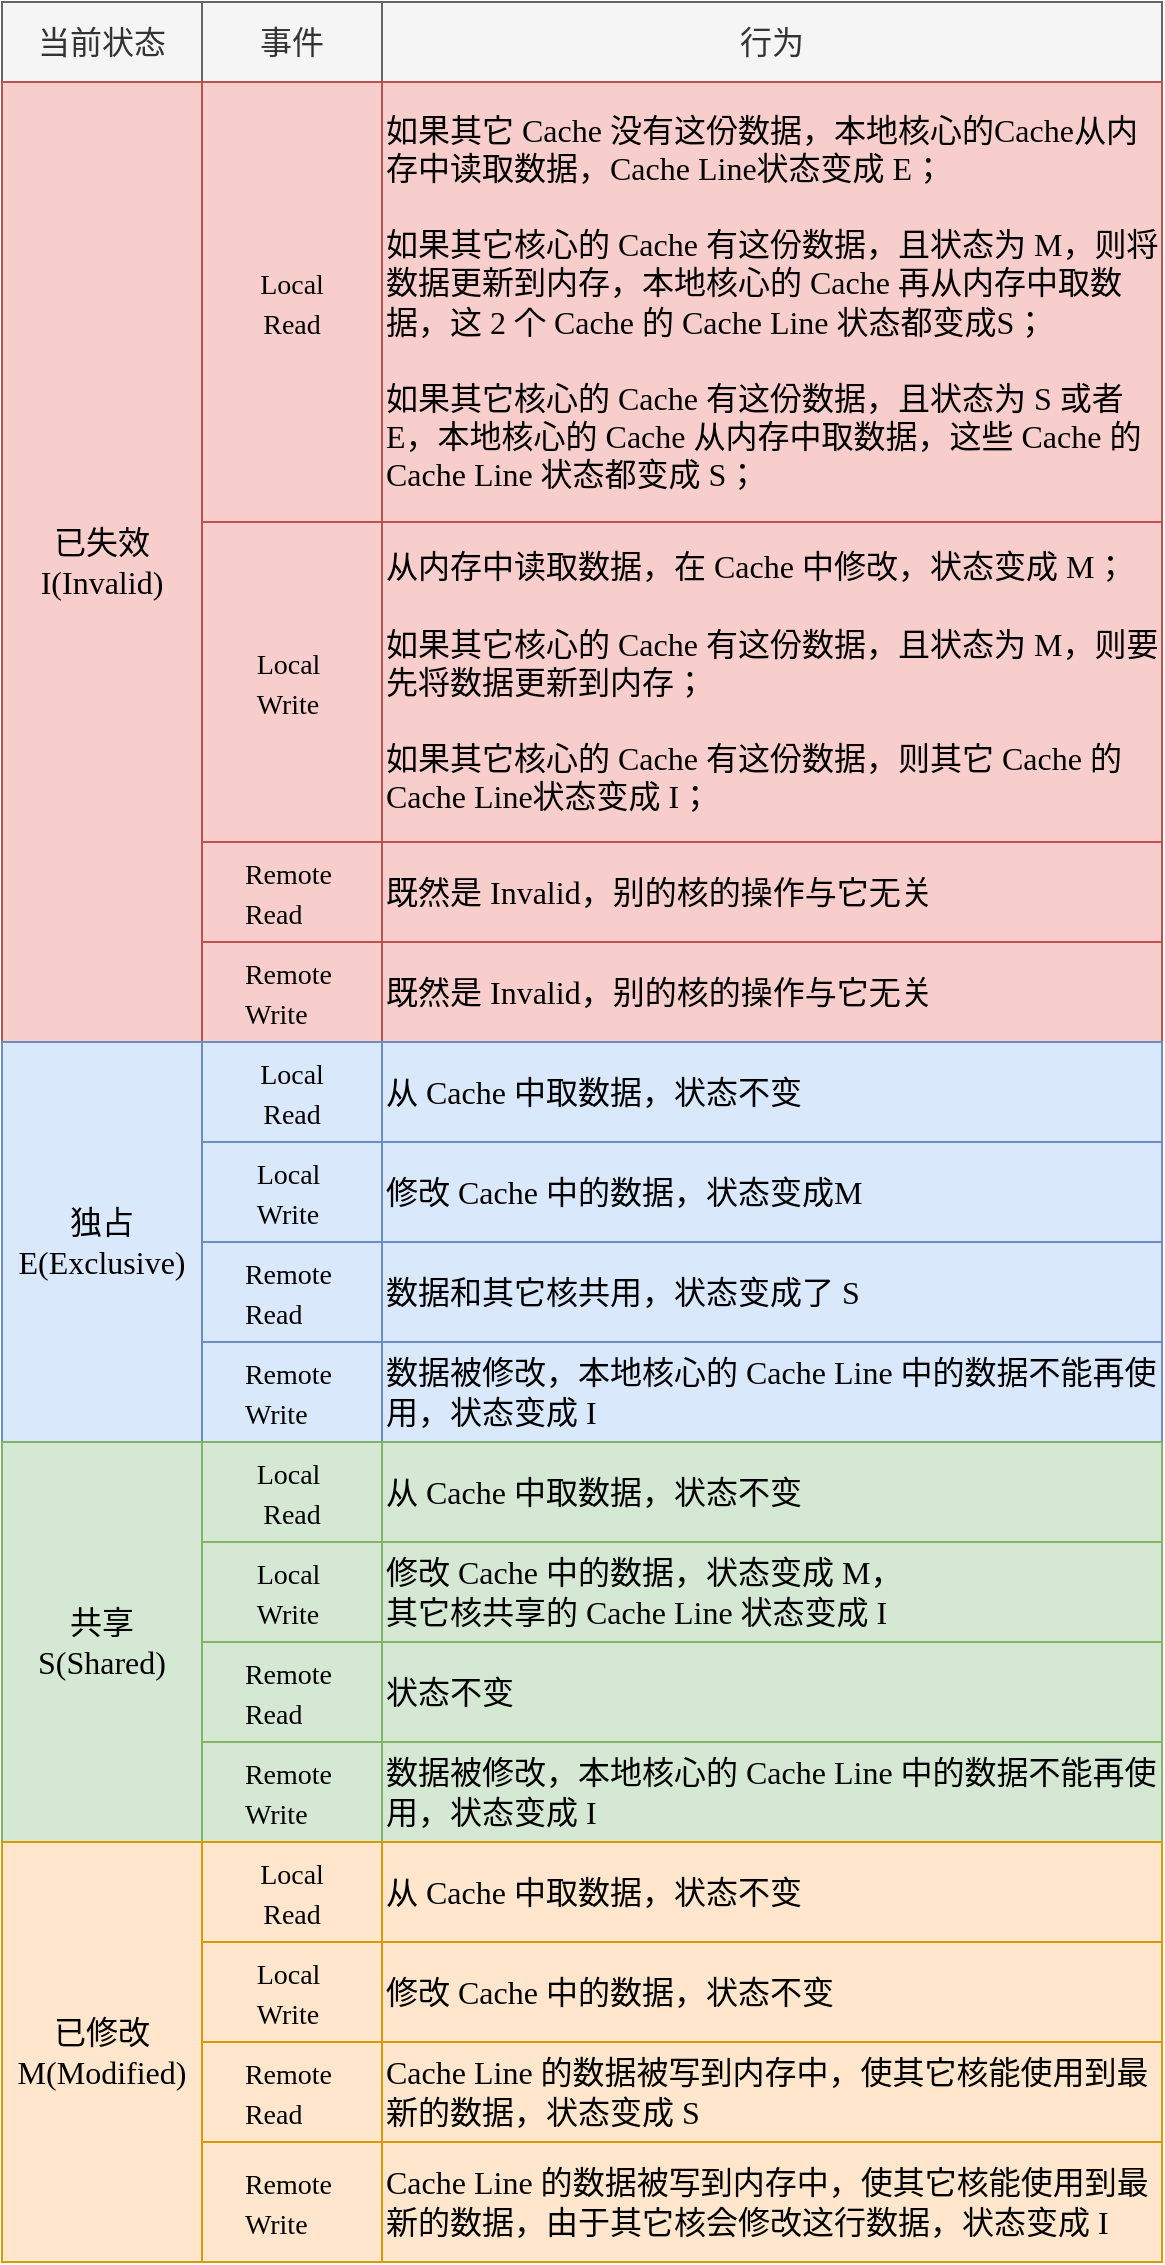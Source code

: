 <mxfile version="13.8.1" type="github">
  <diagram id="H_X2Ao0RTOzGFtQJGk72" name="Page-1">
    <mxGraphModel dx="1422" dy="762" grid="1" gridSize="10" guides="1" tooltips="1" connect="1" arrows="1" fold="1" page="1" pageScale="1" pageWidth="827" pageHeight="1169" math="0" shadow="0">
      <root>
        <mxCell id="0" />
        <mxCell id="1" parent="0" />
        <mxCell id="tkkjbWvbHhPlk-BtSmLQ-1" value="当前状态" style="rounded=0;whiteSpace=wrap;html=1;fontSize=16;fontFamily=Comic Sans MS;fillColor=#f5f5f5;strokeColor=#666666;fontColor=#333333;" vertex="1" parent="1">
          <mxGeometry x="90" y="80" width="100" height="40" as="geometry" />
        </mxCell>
        <mxCell id="tkkjbWvbHhPlk-BtSmLQ-2" value="事件" style="rounded=0;whiteSpace=wrap;html=1;fontSize=16;fontFamily=Comic Sans MS;fillColor=#f5f5f5;strokeColor=#666666;fontColor=#333333;" vertex="1" parent="1">
          <mxGeometry x="190" y="80" width="90" height="40" as="geometry" />
        </mxCell>
        <mxCell id="tkkjbWvbHhPlk-BtSmLQ-3" value="行为" style="rounded=0;whiteSpace=wrap;html=1;fontSize=16;fontFamily=Comic Sans MS;fillColor=#f5f5f5;strokeColor=#666666;fontColor=#333333;" vertex="1" parent="1">
          <mxGeometry x="280" y="80" width="390" height="40" as="geometry" />
        </mxCell>
        <mxCell id="tkkjbWvbHhPlk-BtSmLQ-5" value="&lt;span style=&quot;font-size: 14px ; text-align: left&quot;&gt;Local &lt;br&gt;Read&lt;/span&gt;" style="rounded=0;whiteSpace=wrap;html=1;fontSize=16;fontFamily=Comic Sans MS;fillColor=#f8cecc;strokeColor=#b85450;" vertex="1" parent="1">
          <mxGeometry x="190" y="120" width="90" height="220" as="geometry" />
        </mxCell>
        <mxCell id="tkkjbWvbHhPlk-BtSmLQ-7" value="&lt;div&gt;如果其它 Cache 没有这份数据，本地核心的Cache从内存中读取数据，Cache Line状态变成 E；&lt;/div&gt;&lt;div&gt;&lt;br&gt;&lt;/div&gt;&lt;div&gt;如果其它核心的 Cache 有这份数据，且状态为 M，则将数据更新到内存，本地核心的 Cache 再从内存中取数据，这 2 个 Cache 的 Cache Line 状态都变成S；&amp;nbsp;&lt;/div&gt;&lt;div&gt;&lt;br&gt;&lt;/div&gt;&lt;div&gt;如果其它核心的 Cache 有这份数据，且状态为 S 或者E，本地核心的 Cache 从内存中取数据，这些 Cache 的 Cache Line 状态都变成 S；&lt;/div&gt;" style="rounded=0;whiteSpace=wrap;html=1;fillColor=#f8cecc;fontSize=16;align=left;fontFamily=Comic Sans MS;strokeColor=#b85450;" vertex="1" parent="1">
          <mxGeometry x="280" y="120" width="390" height="220" as="geometry" />
        </mxCell>
        <mxCell id="tkkjbWvbHhPlk-BtSmLQ-8" value="&lt;div&gt;从内存中读取数据，在 Cache 中修改，状态变成 M；&lt;/div&gt;&lt;div&gt;&lt;br&gt;&lt;/div&gt;&lt;div&gt;如果其它核心的 Cache 有这份数据，且状态为 M，则要先将数据更新到内存；&lt;/div&gt;&lt;div&gt;&lt;br&gt;&lt;/div&gt;&lt;div&gt;如果其它核心的 Cache 有这份数据，则其它 Cache 的Cache Line状态变成 I；&lt;/div&gt;" style="rounded=0;whiteSpace=wrap;html=1;fillColor=#f8cecc;fontSize=16;align=left;fontFamily=Comic Sans MS;strokeColor=#b85450;" vertex="1" parent="1">
          <mxGeometry x="280" y="340" width="390" height="160" as="geometry" />
        </mxCell>
        <mxCell id="tkkjbWvbHhPlk-BtSmLQ-9" value="&lt;div style=&quot;text-align: left&quot;&gt;&lt;span style=&quot;font-size: 14px&quot;&gt;Local&amp;nbsp;&lt;/span&gt;&lt;/div&gt;&lt;div style=&quot;text-align: left&quot;&gt;&lt;span style=&quot;font-size: 14px&quot;&gt;Write&lt;/span&gt;&lt;/div&gt;" style="rounded=0;whiteSpace=wrap;html=1;fontSize=16;fontFamily=Comic Sans MS;fillColor=#f8cecc;strokeColor=#b85450;" vertex="1" parent="1">
          <mxGeometry x="190" y="340" width="90" height="160" as="geometry" />
        </mxCell>
        <mxCell id="tkkjbWvbHhPlk-BtSmLQ-10" value="既然是 Invalid，别的核的操作与它无关" style="rounded=0;whiteSpace=wrap;html=1;fillColor=#f8cecc;fontSize=16;align=left;fontFamily=Comic Sans MS;strokeColor=#b85450;" vertex="1" parent="1">
          <mxGeometry x="280" y="500" width="390" height="50" as="geometry" />
        </mxCell>
        <mxCell id="tkkjbWvbHhPlk-BtSmLQ-11" value="&lt;div style=&quot;text-align: left&quot;&gt;&lt;span style=&quot;font-size: 14px&quot;&gt;Remote&amp;nbsp;&lt;/span&gt;&lt;/div&gt;&lt;div style=&quot;text-align: left&quot;&gt;&lt;span style=&quot;font-size: 14px&quot;&gt;Read&lt;/span&gt;&lt;br&gt;&lt;/div&gt;" style="rounded=0;whiteSpace=wrap;html=1;fontSize=16;fontFamily=Comic Sans MS;fillColor=#f8cecc;strokeColor=#b85450;" vertex="1" parent="1">
          <mxGeometry x="190" y="500" width="90" height="50" as="geometry" />
        </mxCell>
        <mxCell id="tkkjbWvbHhPlk-BtSmLQ-13" value="既然是 Invalid，别的核的操作与它无关" style="rounded=0;whiteSpace=wrap;html=1;fillColor=#f8cecc;fontSize=16;align=left;fontFamily=Comic Sans MS;strokeColor=#b85450;" vertex="1" parent="1">
          <mxGeometry x="280" y="550" width="390" height="50" as="geometry" />
        </mxCell>
        <mxCell id="tkkjbWvbHhPlk-BtSmLQ-14" value="&lt;div style=&quot;text-align: left&quot;&gt;&lt;span style=&quot;font-size: 14px&quot;&gt;Remote&amp;nbsp;&lt;/span&gt;&lt;/div&gt;&lt;div style=&quot;text-align: left&quot;&gt;&lt;span style=&quot;font-size: 14px&quot;&gt;Write&lt;/span&gt;&lt;/div&gt;" style="rounded=0;whiteSpace=wrap;html=1;fontSize=16;fontFamily=Comic Sans MS;fillColor=#f8cecc;strokeColor=#b85450;" vertex="1" parent="1">
          <mxGeometry x="190" y="550" width="90" height="50" as="geometry" />
        </mxCell>
        <mxCell id="tkkjbWvbHhPlk-BtSmLQ-15" value="已失效&lt;br&gt;I(Invalid)" style="rounded=0;whiteSpace=wrap;html=1;fontSize=16;fontFamily=Comic Sans MS;fillColor=#f8cecc;strokeColor=#b85450;" vertex="1" parent="1">
          <mxGeometry x="90" y="120" width="100" height="480" as="geometry" />
        </mxCell>
        <mxCell id="tkkjbWvbHhPlk-BtSmLQ-20" value="数据和其它核共用，状态变成了 S" style="rounded=0;whiteSpace=wrap;html=1;fillColor=#dae8fc;fontSize=16;align=left;fontFamily=Comic Sans MS;strokeColor=#6c8ebf;" vertex="1" parent="1">
          <mxGeometry x="280" y="700" width="390" height="50" as="geometry" />
        </mxCell>
        <mxCell id="tkkjbWvbHhPlk-BtSmLQ-21" value="&lt;div style=&quot;text-align: left&quot;&gt;&lt;span style=&quot;font-size: 14px&quot;&gt;Remote&amp;nbsp;&lt;/span&gt;&lt;/div&gt;&lt;div style=&quot;text-align: left&quot;&gt;&lt;span style=&quot;font-size: 14px&quot;&gt;Read&lt;/span&gt;&lt;br&gt;&lt;/div&gt;" style="rounded=0;whiteSpace=wrap;html=1;fontSize=16;fontFamily=Comic Sans MS;fillColor=#dae8fc;strokeColor=#6c8ebf;" vertex="1" parent="1">
          <mxGeometry x="190" y="700" width="90" height="50" as="geometry" />
        </mxCell>
        <mxCell id="tkkjbWvbHhPlk-BtSmLQ-22" value="数据被修改，本地核心的 Cache Line 中的数据不能再使用，状态变成 I" style="rounded=0;whiteSpace=wrap;html=1;fillColor=#dae8fc;fontSize=16;align=left;fontFamily=Comic Sans MS;strokeColor=#6c8ebf;" vertex="1" parent="1">
          <mxGeometry x="280" y="750" width="390" height="50" as="geometry" />
        </mxCell>
        <mxCell id="tkkjbWvbHhPlk-BtSmLQ-23" value="&lt;div style=&quot;text-align: left&quot;&gt;&lt;span style=&quot;font-size: 14px&quot;&gt;Remote&amp;nbsp;&lt;/span&gt;&lt;/div&gt;&lt;div style=&quot;text-align: left&quot;&gt;&lt;span style=&quot;font-size: 14px&quot;&gt;Write&lt;/span&gt;&lt;/div&gt;" style="rounded=0;whiteSpace=wrap;html=1;fontSize=16;fontFamily=Comic Sans MS;fillColor=#dae8fc;strokeColor=#6c8ebf;" vertex="1" parent="1">
          <mxGeometry x="190" y="750" width="90" height="50" as="geometry" />
        </mxCell>
        <mxCell id="tkkjbWvbHhPlk-BtSmLQ-24" value="独占&lt;br&gt;E(Exclusive)" style="rounded=0;whiteSpace=wrap;html=1;fontSize=16;fontFamily=Comic Sans MS;fillColor=#dae8fc;strokeColor=#6c8ebf;" vertex="1" parent="1">
          <mxGeometry x="90" y="600" width="100" height="200" as="geometry" />
        </mxCell>
        <mxCell id="tkkjbWvbHhPlk-BtSmLQ-25" value="" style="group;fontFamily=Comic Sans MS;fillColor=#dae8fc;strokeColor=#6c8ebf;" vertex="1" connectable="0" parent="1">
          <mxGeometry x="190" y="600" width="480" height="50" as="geometry" />
        </mxCell>
        <mxCell id="tkkjbWvbHhPlk-BtSmLQ-16" value="&lt;span style=&quot;font-size: 14px ; text-align: left&quot;&gt;Local &lt;br&gt;Read&lt;/span&gt;" style="rounded=0;whiteSpace=wrap;html=1;fontSize=16;fontFamily=Comic Sans MS;fillColor=#dae8fc;strokeColor=#6c8ebf;" vertex="1" parent="tkkjbWvbHhPlk-BtSmLQ-25">
          <mxGeometry width="90" height="50" as="geometry" />
        </mxCell>
        <mxCell id="tkkjbWvbHhPlk-BtSmLQ-17" value="从 Cache 中取数据，状态不变" style="rounded=0;whiteSpace=wrap;html=1;fillColor=#dae8fc;fontSize=16;align=left;fontFamily=Comic Sans MS;strokeColor=#6c8ebf;" vertex="1" parent="tkkjbWvbHhPlk-BtSmLQ-25">
          <mxGeometry x="90" width="390" height="50" as="geometry" />
        </mxCell>
        <mxCell id="tkkjbWvbHhPlk-BtSmLQ-26" value="" style="group;fontFamily=Comic Sans MS;fillColor=#dae8fc;strokeColor=#6c8ebf;" vertex="1" connectable="0" parent="1">
          <mxGeometry x="190" y="650" width="480" height="50" as="geometry" />
        </mxCell>
        <mxCell id="tkkjbWvbHhPlk-BtSmLQ-18" value="修改 Cache 中的数据，状态变成M" style="rounded=0;whiteSpace=wrap;html=1;fillColor=#dae8fc;fontSize=16;align=left;fontFamily=Comic Sans MS;strokeColor=#6c8ebf;" vertex="1" parent="tkkjbWvbHhPlk-BtSmLQ-26">
          <mxGeometry x="90" width="390" height="50" as="geometry" />
        </mxCell>
        <mxCell id="tkkjbWvbHhPlk-BtSmLQ-19" value="&lt;div style=&quot;text-align: left&quot;&gt;&lt;span style=&quot;font-size: 14px&quot;&gt;Local&amp;nbsp;&lt;/span&gt;&lt;/div&gt;&lt;div style=&quot;text-align: left&quot;&gt;&lt;span style=&quot;font-size: 14px&quot;&gt;Write&lt;/span&gt;&lt;/div&gt;" style="rounded=0;whiteSpace=wrap;html=1;fontSize=16;fontFamily=Comic Sans MS;fillColor=#dae8fc;strokeColor=#6c8ebf;" vertex="1" parent="tkkjbWvbHhPlk-BtSmLQ-26">
          <mxGeometry width="90" height="50" as="geometry" />
        </mxCell>
        <mxCell id="tkkjbWvbHhPlk-BtSmLQ-27" value="状态不变" style="rounded=0;whiteSpace=wrap;html=1;fillColor=#d5e8d4;fontSize=16;align=left;fontFamily=Comic Sans MS;strokeColor=#82b366;" vertex="1" parent="1">
          <mxGeometry x="280" y="900" width="390" height="50" as="geometry" />
        </mxCell>
        <mxCell id="tkkjbWvbHhPlk-BtSmLQ-28" value="&lt;div style=&quot;text-align: left&quot;&gt;&lt;span style=&quot;font-size: 14px&quot;&gt;Remote&amp;nbsp;&lt;/span&gt;&lt;/div&gt;&lt;div style=&quot;text-align: left&quot;&gt;&lt;span style=&quot;font-size: 14px&quot;&gt;Read&lt;/span&gt;&lt;br&gt;&lt;/div&gt;" style="rounded=0;whiteSpace=wrap;html=1;fontSize=16;fontFamily=Comic Sans MS;fillColor=#d5e8d4;strokeColor=#82b366;" vertex="1" parent="1">
          <mxGeometry x="190" y="900" width="90" height="50" as="geometry" />
        </mxCell>
        <mxCell id="tkkjbWvbHhPlk-BtSmLQ-29" value="数据被修改，本地核心的 Cache Line 中的数据不能再使用，状态变成 I" style="rounded=0;whiteSpace=wrap;html=1;fillColor=#d5e8d4;fontSize=16;align=left;fontFamily=Comic Sans MS;strokeColor=#82b366;" vertex="1" parent="1">
          <mxGeometry x="280" y="950" width="390" height="50" as="geometry" />
        </mxCell>
        <mxCell id="tkkjbWvbHhPlk-BtSmLQ-30" value="&lt;div style=&quot;text-align: left&quot;&gt;&lt;span style=&quot;font-size: 14px&quot;&gt;Remote&amp;nbsp;&lt;/span&gt;&lt;/div&gt;&lt;div style=&quot;text-align: left&quot;&gt;&lt;span style=&quot;font-size: 14px&quot;&gt;Write&lt;/span&gt;&lt;/div&gt;" style="rounded=0;whiteSpace=wrap;html=1;fontSize=16;fontFamily=Comic Sans MS;fillColor=#d5e8d4;strokeColor=#82b366;" vertex="1" parent="1">
          <mxGeometry x="190" y="950" width="90" height="50" as="geometry" />
        </mxCell>
        <mxCell id="tkkjbWvbHhPlk-BtSmLQ-31" value="共享&lt;br&gt;S(Shared)" style="rounded=0;whiteSpace=wrap;html=1;fontSize=16;fontFamily=Comic Sans MS;fillColor=#d5e8d4;strokeColor=#82b366;" vertex="1" parent="1">
          <mxGeometry x="90" y="800" width="100" height="200" as="geometry" />
        </mxCell>
        <mxCell id="tkkjbWvbHhPlk-BtSmLQ-32" value="" style="group;fontFamily=Comic Sans MS;fillColor=#d5e8d4;strokeColor=#82b366;" vertex="1" connectable="0" parent="1">
          <mxGeometry x="190" y="800" width="480" height="50" as="geometry" />
        </mxCell>
        <mxCell id="tkkjbWvbHhPlk-BtSmLQ-33" value="&lt;span style=&quot;font-size: 14px ; text-align: left&quot;&gt;Local&amp;nbsp;&lt;/span&gt;&lt;br style=&quot;font-size: 14px ; text-align: left&quot;&gt;&lt;span style=&quot;font-size: 14px ; text-align: left&quot;&gt;Read&lt;/span&gt;" style="rounded=0;whiteSpace=wrap;html=1;fontSize=16;fontFamily=Comic Sans MS;fillColor=#d5e8d4;strokeColor=#82b366;" vertex="1" parent="tkkjbWvbHhPlk-BtSmLQ-32">
          <mxGeometry width="90" height="50" as="geometry" />
        </mxCell>
        <mxCell id="tkkjbWvbHhPlk-BtSmLQ-34" value="从 Cache 中取数据，状态不变" style="rounded=0;whiteSpace=wrap;html=1;fillColor=#d5e8d4;fontSize=16;align=left;fontFamily=Comic Sans MS;strokeColor=#82b366;" vertex="1" parent="tkkjbWvbHhPlk-BtSmLQ-32">
          <mxGeometry x="90" width="390" height="50" as="geometry" />
        </mxCell>
        <mxCell id="tkkjbWvbHhPlk-BtSmLQ-35" value="" style="group;fontFamily=Comic Sans MS;fillColor=#d5e8d4;strokeColor=#82b366;" vertex="1" connectable="0" parent="1">
          <mxGeometry x="190" y="850" width="480" height="50" as="geometry" />
        </mxCell>
        <mxCell id="tkkjbWvbHhPlk-BtSmLQ-36" value="&lt;div&gt;修改 Cache 中的数据，状态变成 M，&lt;/div&gt;&lt;div&gt;其它核共享的 Cache Line 状态变成 I&lt;/div&gt;" style="rounded=0;whiteSpace=wrap;html=1;fillColor=#d5e8d4;fontSize=16;align=left;fontFamily=Comic Sans MS;strokeColor=#82b366;" vertex="1" parent="tkkjbWvbHhPlk-BtSmLQ-35">
          <mxGeometry x="90" width="390" height="50" as="geometry" />
        </mxCell>
        <mxCell id="tkkjbWvbHhPlk-BtSmLQ-37" value="&lt;div style=&quot;text-align: left&quot;&gt;&lt;span style=&quot;font-size: 14px&quot;&gt;Local&amp;nbsp;&lt;/span&gt;&lt;/div&gt;&lt;div style=&quot;text-align: left&quot;&gt;&lt;span style=&quot;font-size: 14px&quot;&gt;Write&lt;/span&gt;&lt;/div&gt;" style="rounded=0;whiteSpace=wrap;html=1;fontSize=16;fontFamily=Comic Sans MS;fillColor=#d5e8d4;strokeColor=#82b366;" vertex="1" parent="tkkjbWvbHhPlk-BtSmLQ-35">
          <mxGeometry width="90" height="50" as="geometry" />
        </mxCell>
        <mxCell id="tkkjbWvbHhPlk-BtSmLQ-38" value="Cache Line 的数据被写到内存中，使其它核能使用到最新的数据，状态变成 S" style="rounded=0;whiteSpace=wrap;html=1;fillColor=#ffe6cc;fontSize=16;align=left;fontFamily=Comic Sans MS;strokeColor=#d79b00;" vertex="1" parent="1">
          <mxGeometry x="280" y="1100" width="390" height="50" as="geometry" />
        </mxCell>
        <mxCell id="tkkjbWvbHhPlk-BtSmLQ-39" value="&lt;div style=&quot;text-align: left&quot;&gt;&lt;span style=&quot;font-size: 14px&quot;&gt;Remote&amp;nbsp;&lt;/span&gt;&lt;/div&gt;&lt;div style=&quot;text-align: left&quot;&gt;&lt;span style=&quot;font-size: 14px&quot;&gt;Read&lt;/span&gt;&lt;br&gt;&lt;/div&gt;" style="rounded=0;whiteSpace=wrap;html=1;fontSize=16;fontFamily=Comic Sans MS;fillColor=#ffe6cc;strokeColor=#d79b00;" vertex="1" parent="1">
          <mxGeometry x="190" y="1100" width="90" height="50" as="geometry" />
        </mxCell>
        <mxCell id="tkkjbWvbHhPlk-BtSmLQ-40" value="Cache Line 的&lt;span&gt;数据被写到内存中，使其它核能使用到最新的数据，由于其它核会修改这行数据，&lt;/span&gt;&lt;span&gt;状态变成 I&lt;br&gt;&lt;/span&gt;" style="rounded=0;whiteSpace=wrap;html=1;fillColor=#ffe6cc;fontSize=16;align=left;fontFamily=Comic Sans MS;strokeColor=#d79b00;" vertex="1" parent="1">
          <mxGeometry x="280" y="1150" width="390" height="60" as="geometry" />
        </mxCell>
        <mxCell id="tkkjbWvbHhPlk-BtSmLQ-41" value="&lt;div style=&quot;text-align: left&quot;&gt;&lt;span style=&quot;font-size: 14px&quot;&gt;Remote&amp;nbsp;&lt;/span&gt;&lt;/div&gt;&lt;div style=&quot;text-align: left&quot;&gt;&lt;span style=&quot;font-size: 14px&quot;&gt;Write&lt;/span&gt;&lt;/div&gt;" style="rounded=0;whiteSpace=wrap;html=1;fontSize=16;fontFamily=Comic Sans MS;fillColor=#ffe6cc;strokeColor=#d79b00;" vertex="1" parent="1">
          <mxGeometry x="190" y="1150" width="90" height="60" as="geometry" />
        </mxCell>
        <mxCell id="tkkjbWvbHhPlk-BtSmLQ-42" value="已修改&lt;br&gt;M(Modified)" style="rounded=0;whiteSpace=wrap;html=1;fontSize=16;fontFamily=Comic Sans MS;fillColor=#ffe6cc;strokeColor=#d79b00;" vertex="1" parent="1">
          <mxGeometry x="90" y="1000" width="100" height="210" as="geometry" />
        </mxCell>
        <mxCell id="tkkjbWvbHhPlk-BtSmLQ-43" value="" style="group;fontFamily=Comic Sans MS;fillColor=#ffe6cc;strokeColor=#d79b00;" vertex="1" connectable="0" parent="1">
          <mxGeometry x="190" y="1000" width="480" height="50" as="geometry" />
        </mxCell>
        <mxCell id="tkkjbWvbHhPlk-BtSmLQ-44" value="&lt;span style=&quot;font-size: 14px ; text-align: left&quot;&gt;Local &lt;br&gt;Read&lt;/span&gt;" style="rounded=0;whiteSpace=wrap;html=1;fontSize=16;fontFamily=Comic Sans MS;fillColor=#ffe6cc;strokeColor=#d79b00;" vertex="1" parent="tkkjbWvbHhPlk-BtSmLQ-43">
          <mxGeometry width="90" height="50" as="geometry" />
        </mxCell>
        <mxCell id="tkkjbWvbHhPlk-BtSmLQ-45" value="从 Cache 中取数据，状态不变" style="rounded=0;whiteSpace=wrap;html=1;fillColor=#ffe6cc;fontSize=16;align=left;fontFamily=Comic Sans MS;strokeColor=#d79b00;" vertex="1" parent="tkkjbWvbHhPlk-BtSmLQ-43">
          <mxGeometry x="90" width="390" height="50" as="geometry" />
        </mxCell>
        <mxCell id="tkkjbWvbHhPlk-BtSmLQ-46" value="" style="group;fontFamily=Comic Sans MS;fillColor=#ffe6cc;strokeColor=#d79b00;" vertex="1" connectable="0" parent="1">
          <mxGeometry x="190" y="1050" width="480" height="50" as="geometry" />
        </mxCell>
        <mxCell id="tkkjbWvbHhPlk-BtSmLQ-47" value="修改 Cache 中的数据，状态不变" style="rounded=0;whiteSpace=wrap;html=1;fillColor=#ffe6cc;fontSize=16;align=left;fontFamily=Comic Sans MS;strokeColor=#d79b00;" vertex="1" parent="tkkjbWvbHhPlk-BtSmLQ-46">
          <mxGeometry x="90" width="390" height="50" as="geometry" />
        </mxCell>
        <mxCell id="tkkjbWvbHhPlk-BtSmLQ-48" value="&lt;div style=&quot;text-align: left&quot;&gt;&lt;span style=&quot;font-size: 14px&quot;&gt;Local&amp;nbsp;&lt;/span&gt;&lt;/div&gt;&lt;div style=&quot;text-align: left&quot;&gt;&lt;span style=&quot;font-size: 14px&quot;&gt;Write&lt;/span&gt;&lt;/div&gt;" style="rounded=0;whiteSpace=wrap;html=1;fontSize=16;fontFamily=Comic Sans MS;fillColor=#ffe6cc;strokeColor=#d79b00;" vertex="1" parent="tkkjbWvbHhPlk-BtSmLQ-46">
          <mxGeometry width="90" height="50" as="geometry" />
        </mxCell>
      </root>
    </mxGraphModel>
  </diagram>
</mxfile>
